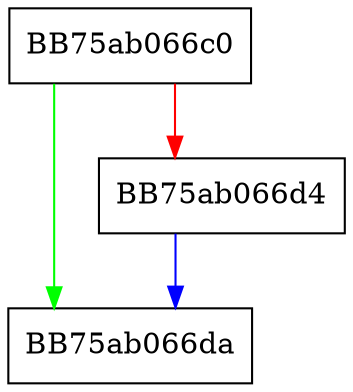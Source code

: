 digraph GetPlatformRing {
  node [shape="box"];
  graph [splines=ortho];
  BB75ab066c0 -> BB75ab066da [color="green"];
  BB75ab066c0 -> BB75ab066d4 [color="red"];
  BB75ab066d4 -> BB75ab066da [color="blue"];
}